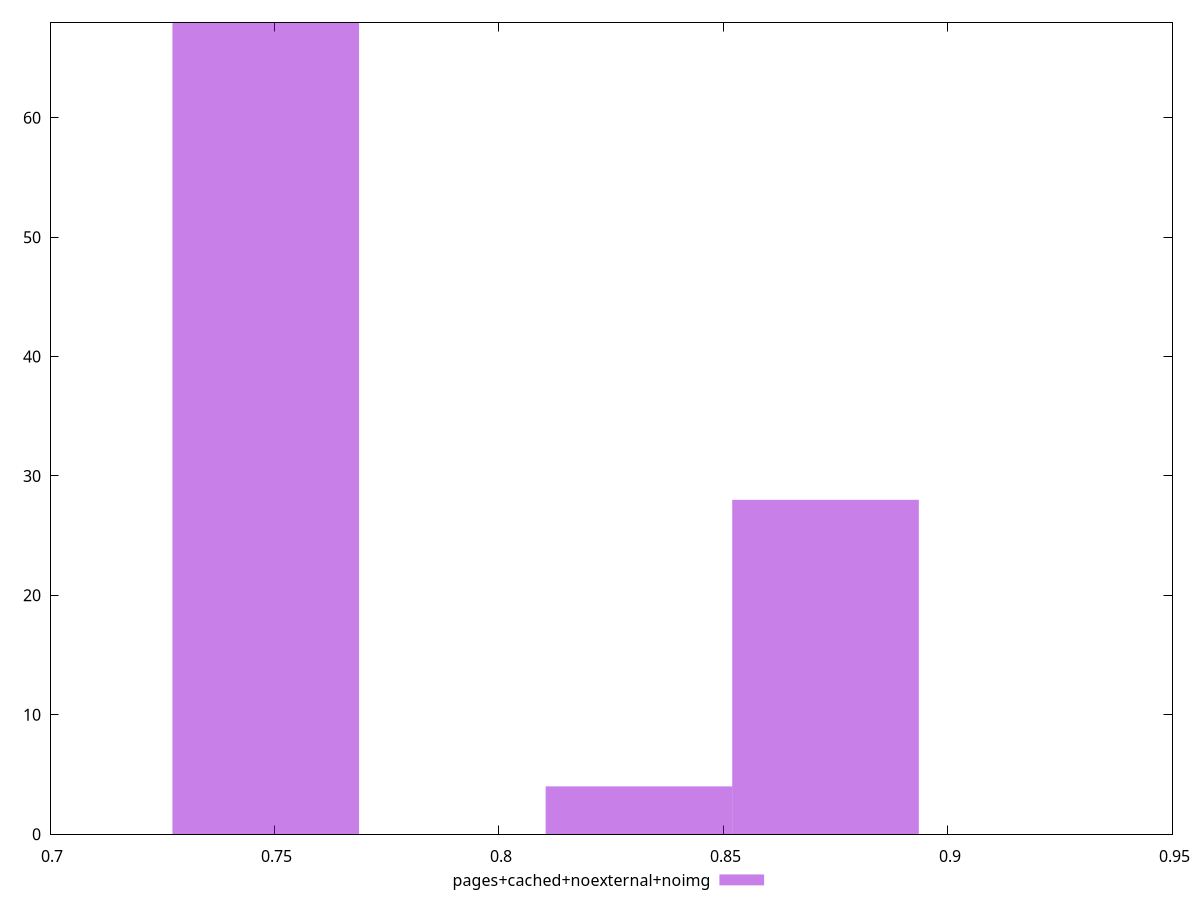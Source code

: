 $_pagesCachedNoexternalNoimg <<EOF
0.7480483641445026 68
0.8311648490494473 4
0.8727230915019197 28
EOF
set key outside below
set terminal pngcairo
set output "report_00006_2020-11-02T20-21-41.718Z/uses-http2/pages+cached+noexternal+noimg//hist.png"
set yrange [0:68]
set boxwidth 0.04155824245247237
set style fill transparent solid 0.5 noborder
plot $_pagesCachedNoexternalNoimg title "pages+cached+noexternal+noimg" with boxes ,